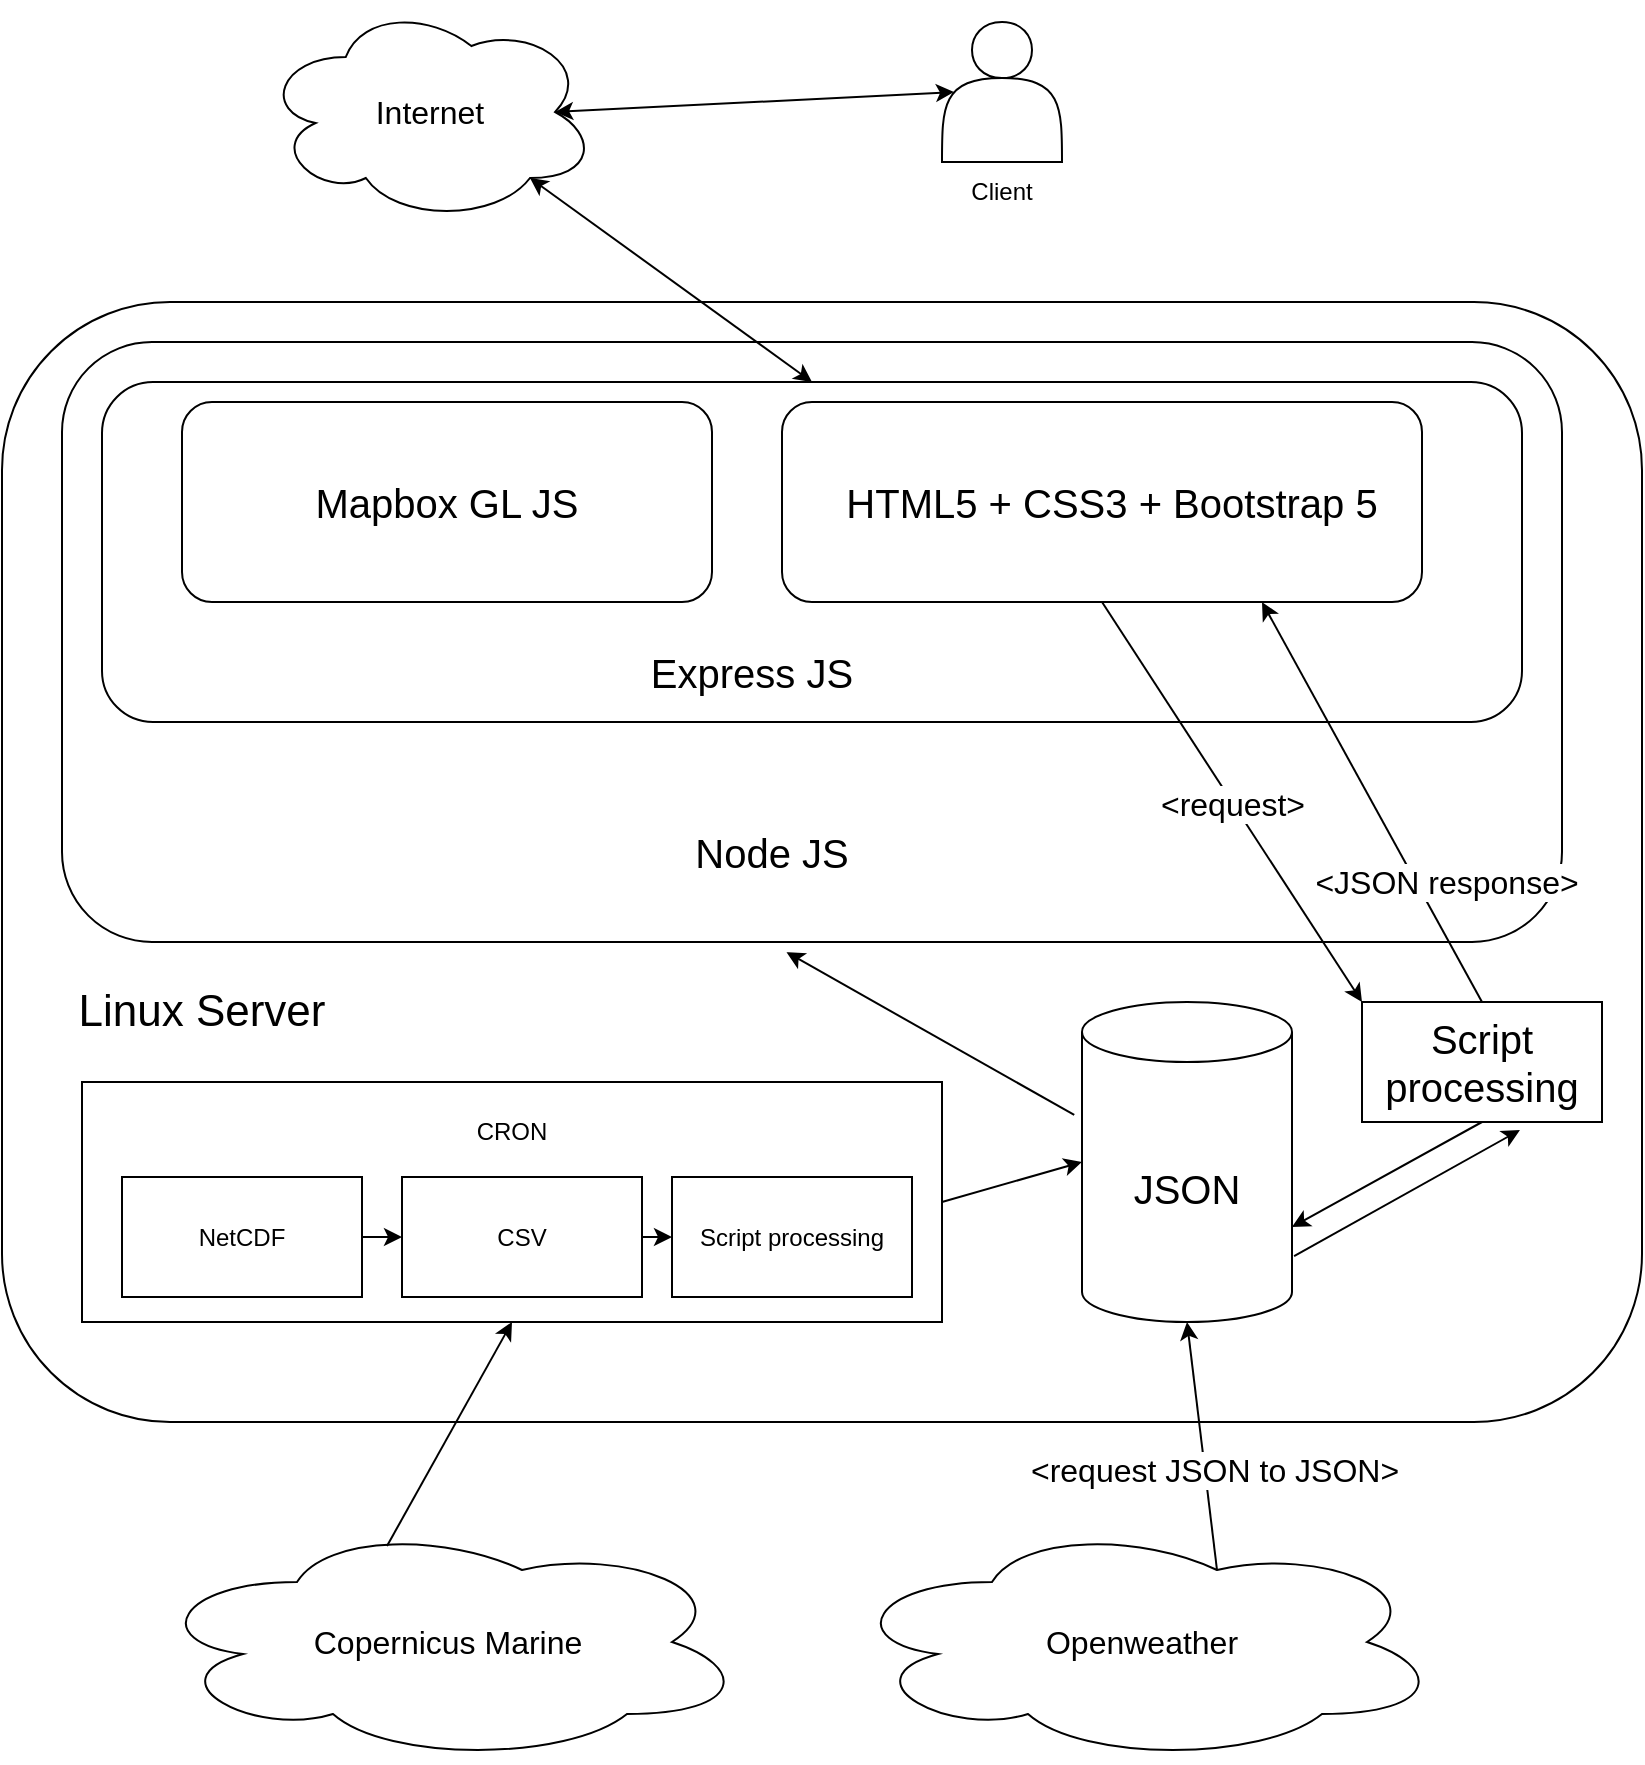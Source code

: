 <mxfile version="24.4.10" type="device">
  <diagram name="Page-1" id="QZSrrCeZXlPZJNOJAAQs">
    <mxGraphModel dx="1434" dy="769" grid="1" gridSize="10" guides="1" tooltips="1" connect="1" arrows="1" fold="1" page="1" pageScale="1" pageWidth="850" pageHeight="1100" math="0" shadow="0">
      <root>
        <mxCell id="0" />
        <mxCell id="1" parent="0" />
        <mxCell id="nj1HNDG_UyyMV2JrM1j5-44" value="&lt;font style=&quot;font-size: 16px;&quot;&gt;Internet&lt;/font&gt;" style="ellipse;shape=cloud;whiteSpace=wrap;html=1;" vertex="1" parent="1">
          <mxGeometry x="140" y="10" width="167.5" height="110" as="geometry" />
        </mxCell>
        <mxCell id="nj1HNDG_UyyMV2JrM1j5-31" value="" style="rounded=1;whiteSpace=wrap;html=1;" vertex="1" parent="1">
          <mxGeometry x="10" y="160" width="820" height="560" as="geometry" />
        </mxCell>
        <mxCell id="nj1HNDG_UyyMV2JrM1j5-27" value="" style="rounded=1;whiteSpace=wrap;html=1;" vertex="1" parent="1">
          <mxGeometry x="40" y="180" width="750" height="300" as="geometry" />
        </mxCell>
        <mxCell id="nj1HNDG_UyyMV2JrM1j5-2" value="" style="rounded=1;whiteSpace=wrap;html=1;" vertex="1" parent="1">
          <mxGeometry x="60" y="200" width="710" height="170" as="geometry" />
        </mxCell>
        <mxCell id="nj1HNDG_UyyMV2JrM1j5-1" value="" style="rounded=1;whiteSpace=wrap;html=1;" vertex="1" parent="1">
          <mxGeometry x="100" y="210" width="265" height="100" as="geometry" />
        </mxCell>
        <mxCell id="nj1HNDG_UyyMV2JrM1j5-3" value="&lt;font style=&quot;font-size: 20px;&quot;&gt;Mapbox GL JS&lt;br&gt;&lt;/font&gt;" style="text;html=1;align=center;verticalAlign=middle;whiteSpace=wrap;rounded=0;" vertex="1" parent="1">
          <mxGeometry x="120" y="245" width="225" height="30" as="geometry" />
        </mxCell>
        <mxCell id="nj1HNDG_UyyMV2JrM1j5-4" value="" style="rounded=1;whiteSpace=wrap;html=1;" vertex="1" parent="1">
          <mxGeometry x="400" y="210" width="320" height="100" as="geometry" />
        </mxCell>
        <mxCell id="nj1HNDG_UyyMV2JrM1j5-5" value="&lt;font style=&quot;font-size: 20px;&quot;&gt;HTML5 + CSS3 + Bootstrap 5&lt;/font&gt;" style="text;html=1;align=center;verticalAlign=middle;whiteSpace=wrap;rounded=0;" vertex="1" parent="1">
          <mxGeometry x="410" y="227.5" width="310" height="65" as="geometry" />
        </mxCell>
        <mxCell id="nj1HNDG_UyyMV2JrM1j5-9" value="&lt;font style=&quot;font-size: 20px;&quot;&gt;Express JS&lt;/font&gt;" style="text;html=1;align=center;verticalAlign=middle;whiteSpace=wrap;rounded=0;" vertex="1" parent="1">
          <mxGeometry x="320" y="330" width="130" height="30" as="geometry" />
        </mxCell>
        <mxCell id="nj1HNDG_UyyMV2JrM1j5-11" value="&lt;font style=&quot;font-size: 20px;&quot;&gt;Node JS&lt;/font&gt;" style="text;html=1;align=center;verticalAlign=middle;whiteSpace=wrap;rounded=0;" vertex="1" parent="1">
          <mxGeometry x="330" y="420" width="130" height="30" as="geometry" />
        </mxCell>
        <mxCell id="nj1HNDG_UyyMV2JrM1j5-18" value="&lt;font style=&quot;font-size: 20px;&quot;&gt;JSON&lt;/font&gt;" style="shape=cylinder3;whiteSpace=wrap;html=1;boundedLbl=1;backgroundOutline=1;size=15;" vertex="1" parent="1">
          <mxGeometry x="550" y="510" width="105" height="160" as="geometry" />
        </mxCell>
        <mxCell id="nj1HNDG_UyyMV2JrM1j5-29" value="" style="endArrow=classic;html=1;rounded=0;exitX=-0.037;exitY=0.353;exitDx=0;exitDy=0;exitPerimeter=0;entryX=0.483;entryY=1.017;entryDx=0;entryDy=0;entryPerimeter=0;" edge="1" parent="1" source="nj1HNDG_UyyMV2JrM1j5-18" target="nj1HNDG_UyyMV2JrM1j5-27">
          <mxGeometry width="50" height="50" relative="1" as="geometry">
            <mxPoint x="410" y="530" as="sourcePoint" />
            <mxPoint x="380" y="630" as="targetPoint" />
          </mxGeometry>
        </mxCell>
        <mxCell id="nj1HNDG_UyyMV2JrM1j5-32" value="&lt;font style=&quot;font-size: 22px;&quot;&gt;Linux Server&lt;/font&gt;" style="text;html=1;align=center;verticalAlign=middle;whiteSpace=wrap;rounded=0;" vertex="1" parent="1">
          <mxGeometry x="30" y="490" width="160" height="50" as="geometry" />
        </mxCell>
        <mxCell id="nj1HNDG_UyyMV2JrM1j5-34" value="&lt;font style=&quot;font-size: 16px;&quot;&gt;Copernicus Marine&lt;/font&gt;" style="ellipse;shape=cloud;whiteSpace=wrap;html=1;" vertex="1" parent="1">
          <mxGeometry x="82.5" y="770" width="300" height="120" as="geometry" />
        </mxCell>
        <mxCell id="nj1HNDG_UyyMV2JrM1j5-35" value="" style="text;html=1;align=center;verticalAlign=middle;whiteSpace=wrap;rounded=0;fillColor=none;strokeColor=default;" vertex="1" parent="1">
          <mxGeometry x="50" y="550" width="430" height="120" as="geometry" />
        </mxCell>
        <mxCell id="nj1HNDG_UyyMV2JrM1j5-36" value="" style="endArrow=classic;html=1;rounded=0;exitX=0.4;exitY=0.1;exitDx=0;exitDy=0;exitPerimeter=0;entryX=0.5;entryY=1;entryDx=0;entryDy=0;" edge="1" parent="1" source="nj1HNDG_UyyMV2JrM1j5-34" target="nj1HNDG_UyyMV2JrM1j5-35">
          <mxGeometry width="50" height="50" relative="1" as="geometry">
            <mxPoint x="430" y="580" as="sourcePoint" />
            <mxPoint x="480" y="530" as="targetPoint" />
          </mxGeometry>
        </mxCell>
        <mxCell id="nj1HNDG_UyyMV2JrM1j5-37" value="NetCDF" style="rounded=0;whiteSpace=wrap;html=1;" vertex="1" parent="1">
          <mxGeometry x="70" y="597.5" width="120" height="60" as="geometry" />
        </mxCell>
        <mxCell id="nj1HNDG_UyyMV2JrM1j5-38" value="CSV" style="rounded=0;whiteSpace=wrap;html=1;" vertex="1" parent="1">
          <mxGeometry x="210" y="597.5" width="120" height="60" as="geometry" />
        </mxCell>
        <mxCell id="nj1HNDG_UyyMV2JrM1j5-39" value="Script processing" style="rounded=0;whiteSpace=wrap;html=1;" vertex="1" parent="1">
          <mxGeometry x="345" y="597.5" width="120" height="60" as="geometry" />
        </mxCell>
        <mxCell id="nj1HNDG_UyyMV2JrM1j5-40" value="CRON" style="text;html=1;align=center;verticalAlign=middle;whiteSpace=wrap;rounded=0;" vertex="1" parent="1">
          <mxGeometry x="235" y="560" width="60" height="30" as="geometry" />
        </mxCell>
        <mxCell id="nj1HNDG_UyyMV2JrM1j5-42" value="" style="endArrow=classic;html=1;rounded=0;entryX=0;entryY=0.5;entryDx=0;entryDy=0;entryPerimeter=0;exitX=1;exitY=0.5;exitDx=0;exitDy=0;" edge="1" parent="1" source="nj1HNDG_UyyMV2JrM1j5-35" target="nj1HNDG_UyyMV2JrM1j5-18">
          <mxGeometry width="50" height="50" relative="1" as="geometry">
            <mxPoint x="430" y="580" as="sourcePoint" />
            <mxPoint x="480" y="530" as="targetPoint" />
          </mxGeometry>
        </mxCell>
        <mxCell id="nj1HNDG_UyyMV2JrM1j5-43" value="" style="shape=actor;whiteSpace=wrap;html=1;" vertex="1" parent="1">
          <mxGeometry x="480" y="20" width="60" height="70" as="geometry" />
        </mxCell>
        <mxCell id="nj1HNDG_UyyMV2JrM1j5-48" value="Client" style="text;html=1;align=center;verticalAlign=middle;whiteSpace=wrap;rounded=0;" vertex="1" parent="1">
          <mxGeometry x="480" y="90" width="60" height="30" as="geometry" />
        </mxCell>
        <mxCell id="nj1HNDG_UyyMV2JrM1j5-49" value="" style="endArrow=classic;html=1;rounded=0;exitX=1;exitY=0.5;exitDx=0;exitDy=0;entryX=0;entryY=0.5;entryDx=0;entryDy=0;" edge="1" parent="1" source="nj1HNDG_UyyMV2JrM1j5-37" target="nj1HNDG_UyyMV2JrM1j5-38">
          <mxGeometry width="50" height="50" relative="1" as="geometry">
            <mxPoint x="420" y="500" as="sourcePoint" />
            <mxPoint x="470" y="450" as="targetPoint" />
          </mxGeometry>
        </mxCell>
        <mxCell id="nj1HNDG_UyyMV2JrM1j5-50" value="" style="endArrow=classic;html=1;rounded=0;exitX=1;exitY=0.5;exitDx=0;exitDy=0;entryX=0;entryY=0.5;entryDx=0;entryDy=0;" edge="1" parent="1" source="nj1HNDG_UyyMV2JrM1j5-38" target="nj1HNDG_UyyMV2JrM1j5-39">
          <mxGeometry width="50" height="50" relative="1" as="geometry">
            <mxPoint x="420" y="500" as="sourcePoint" />
            <mxPoint x="470" y="450" as="targetPoint" />
          </mxGeometry>
        </mxCell>
        <mxCell id="nj1HNDG_UyyMV2JrM1j5-52" value="&lt;font style=&quot;font-size: 20px;&quot;&gt;Script processing&lt;/font&gt;" style="text;html=1;align=center;verticalAlign=middle;whiteSpace=wrap;rounded=0;strokeColor=default;" vertex="1" parent="1">
          <mxGeometry x="690" y="510" width="120" height="60" as="geometry" />
        </mxCell>
        <mxCell id="nj1HNDG_UyyMV2JrM1j5-53" value="" style="endArrow=classic;html=1;rounded=0;exitX=0.5;exitY=1;exitDx=0;exitDy=0;entryX=0;entryY=0;entryDx=0;entryDy=0;" edge="1" parent="1" source="nj1HNDG_UyyMV2JrM1j5-4" target="nj1HNDG_UyyMV2JrM1j5-52">
          <mxGeometry width="50" height="50" relative="1" as="geometry">
            <mxPoint x="420" y="410" as="sourcePoint" />
            <mxPoint x="470" y="360" as="targetPoint" />
          </mxGeometry>
        </mxCell>
        <mxCell id="nj1HNDG_UyyMV2JrM1j5-54" value="&lt;font style=&quot;font-size: 16px;&quot;&gt;&amp;lt;request&amp;gt;&lt;/font&gt;" style="edgeLabel;html=1;align=center;verticalAlign=middle;resizable=0;points=[];" vertex="1" connectable="0" parent="nj1HNDG_UyyMV2JrM1j5-53">
          <mxGeometry x="0.0" y="-1" relative="1" as="geometry">
            <mxPoint as="offset" />
          </mxGeometry>
        </mxCell>
        <mxCell id="nj1HNDG_UyyMV2JrM1j5-55" value="" style="endArrow=classic;html=1;rounded=0;exitX=0.5;exitY=1;exitDx=0;exitDy=0;entryX=1;entryY=0;entryDx=0;entryDy=112.5;entryPerimeter=0;" edge="1" parent="1" source="nj1HNDG_UyyMV2JrM1j5-52" target="nj1HNDG_UyyMV2JrM1j5-18">
          <mxGeometry width="50" height="50" relative="1" as="geometry">
            <mxPoint x="420" y="410" as="sourcePoint" />
            <mxPoint x="470" y="360" as="targetPoint" />
          </mxGeometry>
        </mxCell>
        <mxCell id="nj1HNDG_UyyMV2JrM1j5-56" value="" style="endArrow=classic;html=1;rounded=0;exitX=1.01;exitY=0.794;exitDx=0;exitDy=0;exitPerimeter=0;entryX=0.658;entryY=1.067;entryDx=0;entryDy=0;entryPerimeter=0;" edge="1" parent="1" source="nj1HNDG_UyyMV2JrM1j5-18" target="nj1HNDG_UyyMV2JrM1j5-52">
          <mxGeometry width="50" height="50" relative="1" as="geometry">
            <mxPoint x="420" y="410" as="sourcePoint" />
            <mxPoint x="470" y="360" as="targetPoint" />
          </mxGeometry>
        </mxCell>
        <mxCell id="nj1HNDG_UyyMV2JrM1j5-57" value="" style="endArrow=classic;html=1;rounded=0;entryX=0.75;entryY=1;entryDx=0;entryDy=0;exitX=0.5;exitY=0;exitDx=0;exitDy=0;" edge="1" parent="1" source="nj1HNDG_UyyMV2JrM1j5-52" target="nj1HNDG_UyyMV2JrM1j5-4">
          <mxGeometry width="50" height="50" relative="1" as="geometry">
            <mxPoint x="420" y="500" as="sourcePoint" />
            <mxPoint x="470" y="450" as="targetPoint" />
          </mxGeometry>
        </mxCell>
        <mxCell id="nj1HNDG_UyyMV2JrM1j5-58" value="&lt;font style=&quot;font-size: 16px;&quot;&gt;&amp;lt;JSON response&amp;gt;&lt;/font&gt;" style="edgeLabel;html=1;align=center;verticalAlign=middle;resizable=0;points=[];" vertex="1" connectable="0" parent="nj1HNDG_UyyMV2JrM1j5-57">
          <mxGeometry x="-0.207" y="1" relative="1" as="geometry">
            <mxPoint x="26" y="19" as="offset" />
          </mxGeometry>
        </mxCell>
        <mxCell id="nj1HNDG_UyyMV2JrM1j5-59" value="" style="endArrow=classic;startArrow=classic;html=1;rounded=0;entryX=0.8;entryY=0.8;entryDx=0;entryDy=0;entryPerimeter=0;exitX=0.5;exitY=0;exitDx=0;exitDy=0;" edge="1" parent="1" source="nj1HNDG_UyyMV2JrM1j5-2" target="nj1HNDG_UyyMV2JrM1j5-44">
          <mxGeometry width="50" height="50" relative="1" as="geometry">
            <mxPoint x="420" y="320" as="sourcePoint" />
            <mxPoint x="470" y="270" as="targetPoint" />
          </mxGeometry>
        </mxCell>
        <mxCell id="nj1HNDG_UyyMV2JrM1j5-60" value="" style="endArrow=classic;startArrow=classic;html=1;rounded=0;entryX=0.1;entryY=0.5;entryDx=0;entryDy=0;entryPerimeter=0;exitX=0.875;exitY=0.5;exitDx=0;exitDy=0;exitPerimeter=0;" edge="1" parent="1" source="nj1HNDG_UyyMV2JrM1j5-44" target="nj1HNDG_UyyMV2JrM1j5-43">
          <mxGeometry width="50" height="50" relative="1" as="geometry">
            <mxPoint x="420" y="320" as="sourcePoint" />
            <mxPoint x="470" y="270" as="targetPoint" />
          </mxGeometry>
        </mxCell>
        <mxCell id="nj1HNDG_UyyMV2JrM1j5-61" value="&lt;font style=&quot;font-size: 16px;&quot;&gt;Openweather&lt;/font&gt;" style="ellipse;shape=cloud;whiteSpace=wrap;html=1;" vertex="1" parent="1">
          <mxGeometry x="430" y="770" width="300" height="120" as="geometry" />
        </mxCell>
        <mxCell id="nj1HNDG_UyyMV2JrM1j5-62" value="" style="endArrow=classic;html=1;rounded=0;exitX=0.625;exitY=0.2;exitDx=0;exitDy=0;exitPerimeter=0;entryX=0.5;entryY=1;entryDx=0;entryDy=0;entryPerimeter=0;" edge="1" parent="1" source="nj1HNDG_UyyMV2JrM1j5-61" target="nj1HNDG_UyyMV2JrM1j5-18">
          <mxGeometry width="50" height="50" relative="1" as="geometry">
            <mxPoint x="420" y="590" as="sourcePoint" />
            <mxPoint x="470" y="540" as="targetPoint" />
          </mxGeometry>
        </mxCell>
        <mxCell id="nj1HNDG_UyyMV2JrM1j5-63" value="&lt;font style=&quot;font-size: 16px;&quot;&gt;&amp;lt;request JSON to JSON&amp;gt;&lt;/font&gt;" style="edgeLabel;html=1;align=center;verticalAlign=middle;resizable=0;points=[];" vertex="1" connectable="0" parent="nj1HNDG_UyyMV2JrM1j5-62">
          <mxGeometry x="-0.2" y="-4" relative="1" as="geometry">
            <mxPoint as="offset" />
          </mxGeometry>
        </mxCell>
      </root>
    </mxGraphModel>
  </diagram>
</mxfile>
